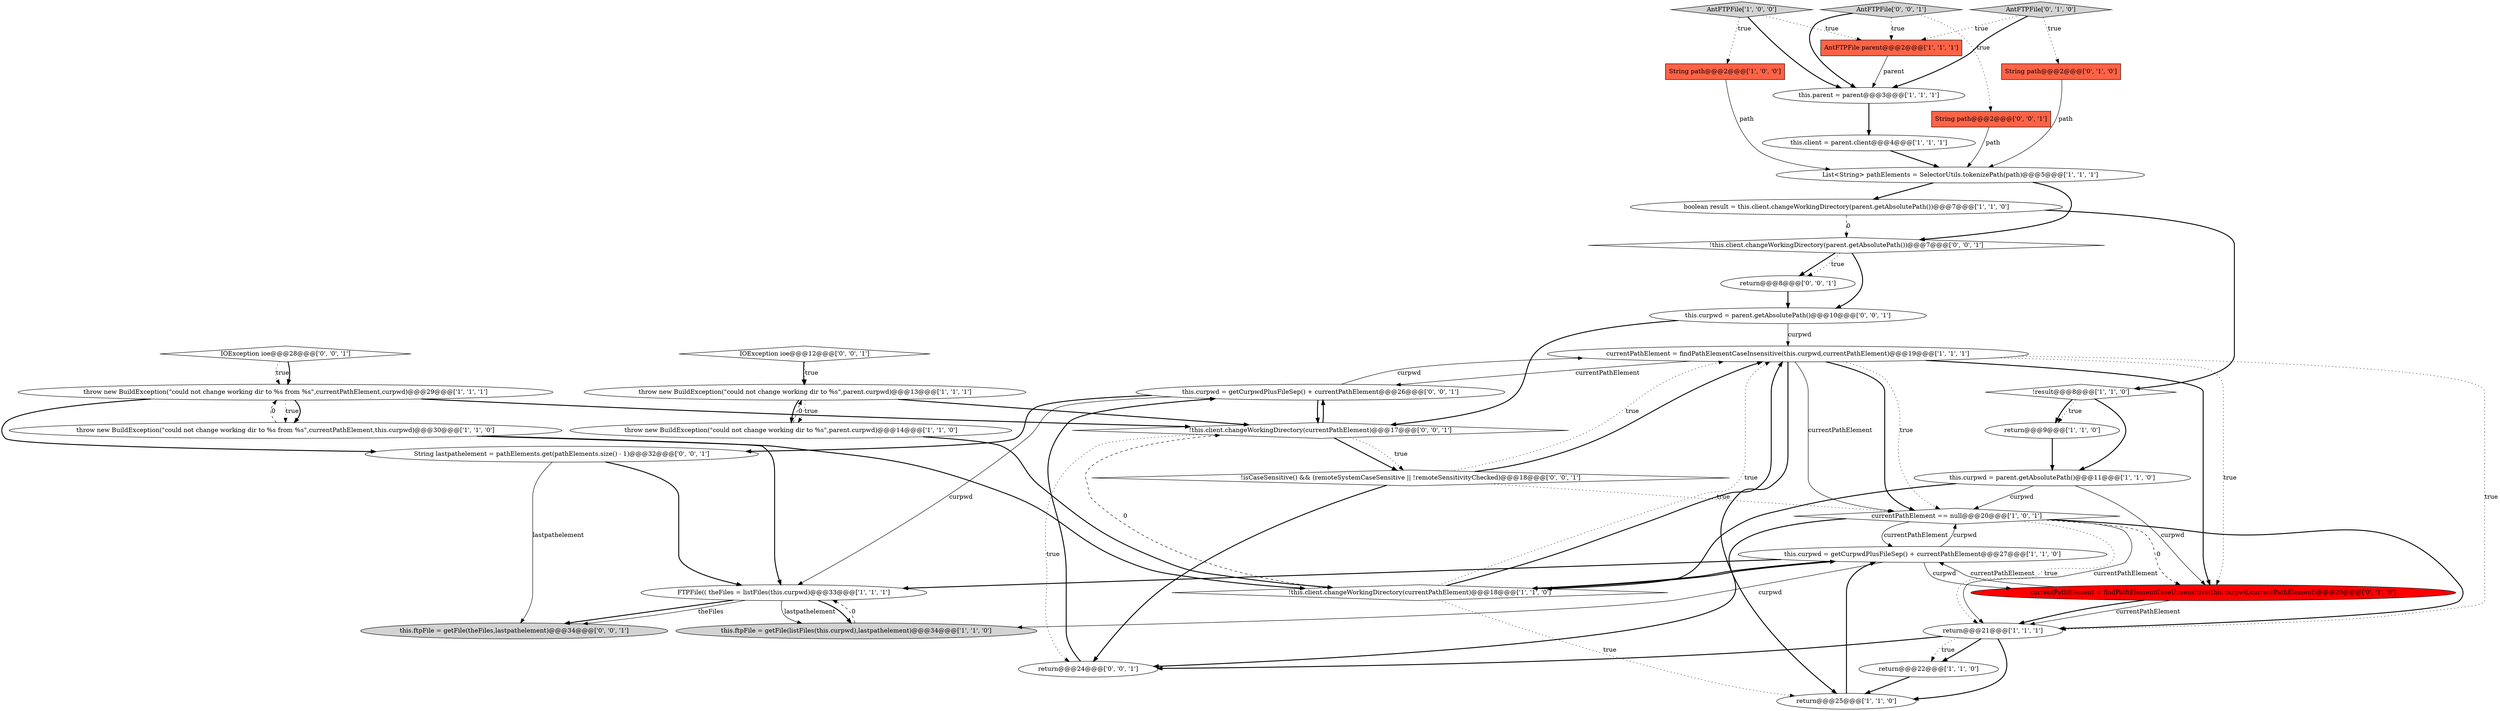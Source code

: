 digraph {
29 [style = filled, label = "this.curpwd = parent.getAbsolutePath()@@@10@@@['0', '0', '1']", fillcolor = white, shape = ellipse image = "AAA0AAABBB3BBB"];
32 [style = filled, label = "this.ftpFile = getFile(theFiles,lastpathelement)@@@34@@@['0', '0', '1']", fillcolor = lightgray, shape = ellipse image = "AAA0AAABBB3BBB"];
20 [style = filled, label = "this.client = parent.client@@@4@@@['1', '1', '1']", fillcolor = white, shape = ellipse image = "AAA0AAABBB1BBB"];
0 [style = filled, label = "FTPFile(( theFiles = listFiles(this.curpwd)@@@33@@@['1', '1', '1']", fillcolor = white, shape = ellipse image = "AAA0AAABBB1BBB"];
19 [style = filled, label = "List<String> pathElements = SelectorUtils.tokenizePath(path)@@@5@@@['1', '1', '1']", fillcolor = white, shape = ellipse image = "AAA0AAABBB1BBB"];
18 [style = filled, label = "!this.client.changeWorkingDirectory(currentPathElement)@@@18@@@['1', '1', '0']", fillcolor = white, shape = diamond image = "AAA0AAABBB1BBB"];
21 [style = filled, label = "!result@@@8@@@['1', '1', '0']", fillcolor = white, shape = diamond image = "AAA0AAABBB1BBB"];
1 [style = filled, label = "String path@@@2@@@['1', '0', '0']", fillcolor = tomato, shape = box image = "AAA0AAABBB1BBB"];
26 [style = filled, label = "this.curpwd = getCurpwdPlusFileSep() + currentPathElement@@@26@@@['0', '0', '1']", fillcolor = white, shape = ellipse image = "AAA0AAABBB3BBB"];
15 [style = filled, label = "currentPathElement = findPathElementCaseInsensitive(this.curpwd,currentPathElement)@@@19@@@['1', '1', '1']", fillcolor = white, shape = ellipse image = "AAA0AAABBB1BBB"];
14 [style = filled, label = "boolean result = this.client.changeWorkingDirectory(parent.getAbsolutePath())@@@7@@@['1', '1', '0']", fillcolor = white, shape = ellipse image = "AAA0AAABBB1BBB"];
10 [style = filled, label = "currentPathElement == null@@@20@@@['1', '0', '1']", fillcolor = white, shape = diamond image = "AAA0AAABBB1BBB"];
16 [style = filled, label = "throw new BuildException(\"could not change working dir to %s from %s\",currentPathElement,curpwd)@@@29@@@['1', '1', '1']", fillcolor = white, shape = ellipse image = "AAA0AAABBB1BBB"];
7 [style = filled, label = "AntFTPFile['1', '0', '0']", fillcolor = lightgray, shape = diamond image = "AAA0AAABBB1BBB"];
5 [style = filled, label = "return@@@25@@@['1', '1', '0']", fillcolor = white, shape = ellipse image = "AAA0AAABBB1BBB"];
3 [style = filled, label = "return@@@9@@@['1', '1', '0']", fillcolor = white, shape = ellipse image = "AAA0AAABBB1BBB"];
13 [style = filled, label = "this.curpwd = getCurpwdPlusFileSep() + currentPathElement@@@27@@@['1', '1', '0']", fillcolor = white, shape = ellipse image = "AAA0AAABBB1BBB"];
35 [style = filled, label = "return@@@8@@@['0', '0', '1']", fillcolor = white, shape = ellipse image = "AAA0AAABBB3BBB"];
9 [style = filled, label = "this.ftpFile = getFile(listFiles(this.curpwd),lastpathelement)@@@34@@@['1', '1', '0']", fillcolor = lightgray, shape = ellipse image = "AAA0AAABBB1BBB"];
12 [style = filled, label = "this.curpwd = parent.getAbsolutePath()@@@11@@@['1', '1', '0']", fillcolor = white, shape = ellipse image = "AAA0AAABBB1BBB"];
22 [style = filled, label = "throw new BuildException(\"could not change working dir to %s\",parent.curpwd)@@@14@@@['1', '1', '0']", fillcolor = white, shape = ellipse image = "AAA0AAABBB1BBB"];
2 [style = filled, label = "return@@@21@@@['1', '1', '1']", fillcolor = white, shape = ellipse image = "AAA0AAABBB1BBB"];
6 [style = filled, label = "return@@@22@@@['1', '1', '0']", fillcolor = white, shape = ellipse image = "AAA0AAABBB1BBB"];
30 [style = filled, label = "!this.client.changeWorkingDirectory(parent.getAbsolutePath())@@@7@@@['0', '0', '1']", fillcolor = white, shape = diamond image = "AAA0AAABBB3BBB"];
36 [style = filled, label = "!isCaseSensitive() && (remoteSystemCaseSensitive || !remoteSensitivityChecked)@@@18@@@['0', '0', '1']", fillcolor = white, shape = diamond image = "AAA0AAABBB3BBB"];
28 [style = filled, label = "String path@@@2@@@['0', '0', '1']", fillcolor = tomato, shape = box image = "AAA0AAABBB3BBB"];
4 [style = filled, label = "throw new BuildException(\"could not change working dir to %s\",parent.curpwd)@@@13@@@['1', '1', '1']", fillcolor = white, shape = ellipse image = "AAA0AAABBB1BBB"];
31 [style = filled, label = "String lastpathelement = pathElements.get(pathElements.size() - 1)@@@32@@@['0', '0', '1']", fillcolor = white, shape = ellipse image = "AAA0AAABBB3BBB"];
11 [style = filled, label = "throw new BuildException(\"could not change working dir to %s from %s\",currentPathElement,this.curpwd)@@@30@@@['1', '1', '0']", fillcolor = white, shape = ellipse image = "AAA0AAABBB1BBB"];
34 [style = filled, label = "return@@@24@@@['0', '0', '1']", fillcolor = white, shape = ellipse image = "AAA0AAABBB3BBB"];
37 [style = filled, label = "IOException ioe@@@12@@@['0', '0', '1']", fillcolor = white, shape = diamond image = "AAA0AAABBB3BBB"];
23 [style = filled, label = "String path@@@2@@@['0', '1', '0']", fillcolor = tomato, shape = box image = "AAA0AAABBB2BBB"];
33 [style = filled, label = "!this.client.changeWorkingDirectory(currentPathElement)@@@17@@@['0', '0', '1']", fillcolor = white, shape = diamond image = "AAA0AAABBB3BBB"];
24 [style = filled, label = "currentPathElement = findPathElementCaseUnsensitive(this.curpwd,currentPathElement)@@@20@@@['0', '1', '0']", fillcolor = red, shape = ellipse image = "AAA1AAABBB2BBB"];
17 [style = filled, label = "AntFTPFile parent@@@2@@@['1', '1', '1']", fillcolor = tomato, shape = box image = "AAA0AAABBB1BBB"];
27 [style = filled, label = "AntFTPFile['0', '0', '1']", fillcolor = lightgray, shape = diamond image = "AAA0AAABBB3BBB"];
38 [style = filled, label = "IOException ioe@@@28@@@['0', '0', '1']", fillcolor = white, shape = diamond image = "AAA0AAABBB3BBB"];
25 [style = filled, label = "AntFTPFile['0', '1', '0']", fillcolor = lightgray, shape = diamond image = "AAA0AAABBB2BBB"];
8 [style = filled, label = "this.parent = parent@@@3@@@['1', '1', '1']", fillcolor = white, shape = ellipse image = "AAA0AAABBB1BBB"];
15->10 [style = bold, label=""];
11->16 [style = dashed, label="0"];
2->6 [style = bold, label=""];
18->15 [style = dotted, label="true"];
7->8 [style = bold, label=""];
30->29 [style = bold, label=""];
38->16 [style = dotted, label="true"];
8->20 [style = bold, label=""];
34->26 [style = bold, label=""];
12->18 [style = bold, label=""];
13->24 [style = solid, label="curpwd"];
7->1 [style = dotted, label="true"];
22->4 [style = dashed, label="0"];
10->24 [style = dashed, label="0"];
18->33 [style = dashed, label="0"];
21->3 [style = bold, label=""];
10->2 [style = solid, label="currentPathElement"];
13->9 [style = solid, label="curpwd"];
15->24 [style = dotted, label="true"];
15->2 [style = dotted, label="true"];
2->34 [style = bold, label=""];
18->15 [style = bold, label=""];
24->2 [style = solid, label="currentPathElement"];
15->10 [style = dotted, label="true"];
11->18 [style = bold, label=""];
12->10 [style = solid, label="curpwd"];
1->19 [style = solid, label="path"];
22->18 [style = bold, label=""];
37->4 [style = dotted, label="true"];
10->34 [style = bold, label=""];
16->33 [style = bold, label=""];
4->22 [style = dotted, label="true"];
33->36 [style = bold, label=""];
26->0 [style = solid, label="curpwd"];
9->0 [style = dashed, label="0"];
31->32 [style = solid, label="lastpathelement"];
10->2 [style = bold, label=""];
18->5 [style = dotted, label="true"];
25->23 [style = dotted, label="true"];
17->8 [style = solid, label="parent"];
20->19 [style = bold, label=""];
16->11 [style = dotted, label="true"];
7->17 [style = dotted, label="true"];
4->22 [style = bold, label=""];
27->8 [style = bold, label=""];
14->21 [style = bold, label=""];
13->18 [style = bold, label=""];
13->0 [style = bold, label=""];
35->29 [style = bold, label=""];
36->15 [style = dotted, label="true"];
31->0 [style = bold, label=""];
28->19 [style = solid, label="path"];
38->16 [style = bold, label=""];
3->12 [style = bold, label=""];
4->33 [style = bold, label=""];
13->10 [style = solid, label="curpwd"];
33->26 [style = bold, label=""];
21->12 [style = bold, label=""];
6->5 [style = bold, label=""];
26->31 [style = bold, label=""];
19->14 [style = bold, label=""];
30->35 [style = bold, label=""];
10->2 [style = dotted, label="true"];
2->6 [style = dotted, label="true"];
16->31 [style = bold, label=""];
10->13 [style = solid, label="currentPathElement"];
5->13 [style = bold, label=""];
21->3 [style = dotted, label="true"];
26->15 [style = solid, label="curpwd"];
0->32 [style = bold, label=""];
27->17 [style = dotted, label="true"];
12->24 [style = solid, label="curpwd"];
0->9 [style = solid, label="lastpathelement"];
36->34 [style = bold, label=""];
2->5 [style = bold, label=""];
0->9 [style = bold, label=""];
15->10 [style = solid, label="currentPathElement"];
16->11 [style = bold, label=""];
24->2 [style = bold, label=""];
29->15 [style = solid, label="curpwd"];
33->34 [style = dotted, label="true"];
36->15 [style = bold, label=""];
37->4 [style = bold, label=""];
15->5 [style = bold, label=""];
33->36 [style = dotted, label="true"];
36->10 [style = dotted, label="true"];
27->28 [style = dotted, label="true"];
11->0 [style = bold, label=""];
29->33 [style = bold, label=""];
24->13 [style = solid, label="currentPathElement"];
25->17 [style = dotted, label="true"];
30->35 [style = dotted, label="true"];
23->19 [style = solid, label="path"];
15->24 [style = bold, label=""];
14->30 [style = dashed, label="0"];
15->26 [style = solid, label="currentPathElement"];
18->13 [style = bold, label=""];
25->8 [style = bold, label=""];
0->32 [style = solid, label="theFiles"];
26->33 [style = bold, label=""];
19->30 [style = bold, label=""];
}
